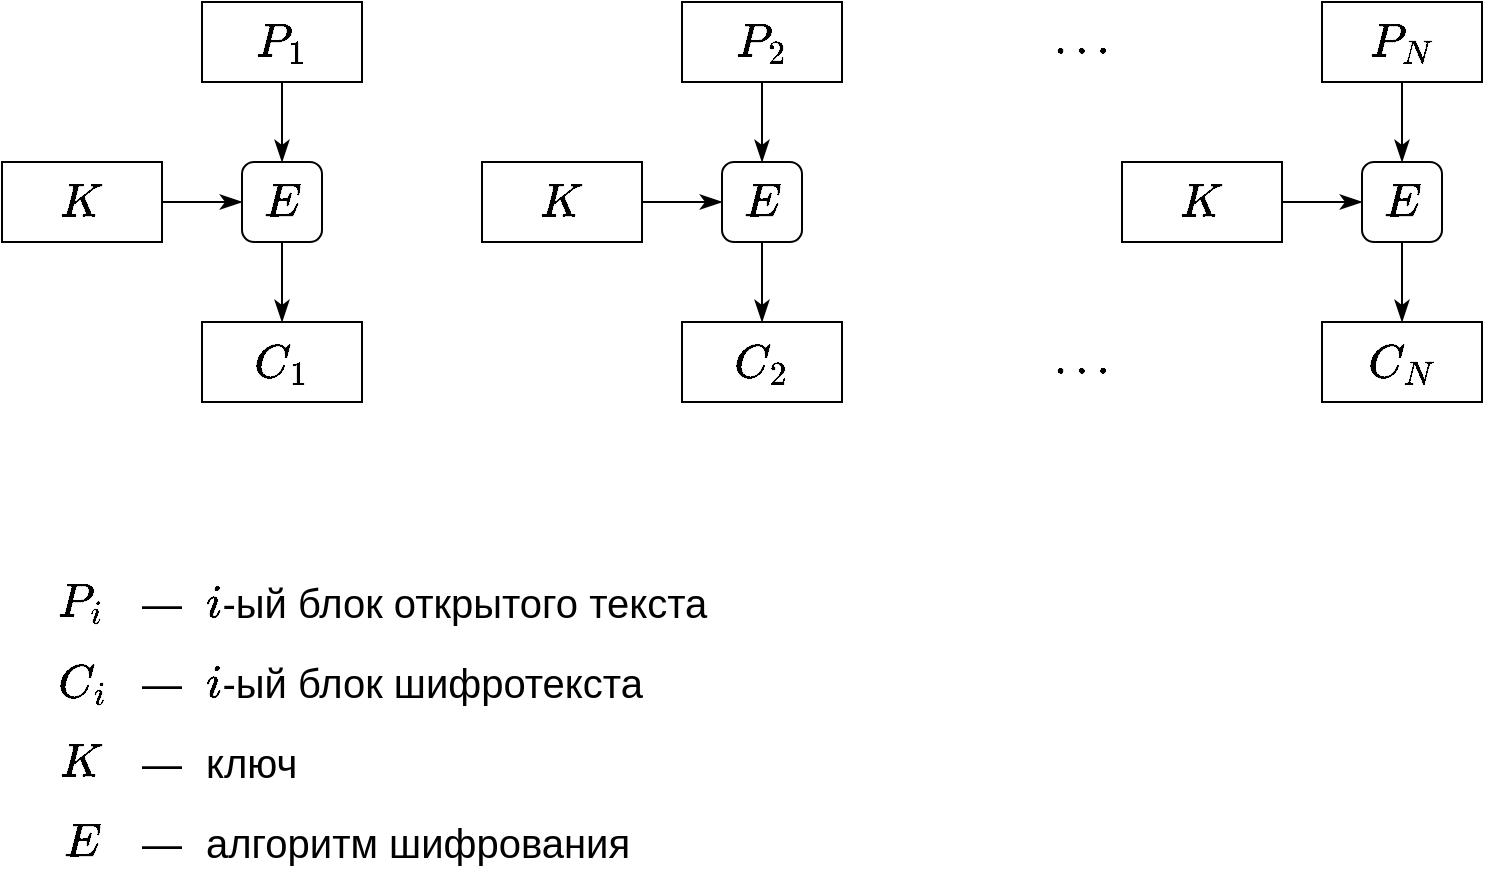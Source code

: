 <mxfile version="20.8.1" type="google" pages="4"><diagram id="CQkzoUa-dmFAEgjJrwwY" name="ECB"><mxGraphModel grid="1" page="1" gridSize="10" guides="1" tooltips="1" connect="1" arrows="1" fold="1" pageScale="1" pageWidth="827" pageHeight="1169" math="1" shadow="0"><root><mxCell id="0"/><mxCell id="1" parent="0"/><mxCell id="E9zMWP4IZG5res8CR8oZ-1" style="edgeStyle=orthogonalEdgeStyle;rounded=0;orthogonalLoop=1;jettySize=auto;html=1;exitX=0.5;exitY=1;exitDx=0;exitDy=0;entryX=0.5;entryY=0;entryDx=0;entryDy=0;fontFamily=Helvetica;fontSize=20;endSize=8;startSize=8;endArrow=classicThin;endFill=1;" edge="1" parent="1" source="E9zMWP4IZG5res8CR8oZ-2" target="E9zMWP4IZG5res8CR8oZ-9"><mxGeometry relative="1" as="geometry"/></mxCell><mxCell id="E9zMWP4IZG5res8CR8oZ-2" value="&lt;font style=&quot;font-size: 20px;&quot;&gt;&lt;b&gt;$$P_1$$&lt;/b&gt;&lt;/font&gt;" style="rounded=0;whiteSpace=wrap;html=1;" vertex="1" parent="1"><mxGeometry x="120" y="40" width="80" height="40" as="geometry"/></mxCell><mxCell id="E9zMWP4IZG5res8CR8oZ-3" style="edgeStyle=orthogonalEdgeStyle;rounded=0;orthogonalLoop=1;jettySize=auto;html=1;exitX=0.5;exitY=1;exitDx=0;exitDy=0;entryX=0.5;entryY=0;entryDx=0;entryDy=0;strokeWidth=1;fontFamily=Helvetica;fontSize=20;endArrow=classicThin;endFill=1;startSize=8;endSize=8;" edge="1" parent="1" source="E9zMWP4IZG5res8CR8oZ-4" target="E9zMWP4IZG5res8CR8oZ-13"><mxGeometry relative="1" as="geometry"/></mxCell><mxCell id="E9zMWP4IZG5res8CR8oZ-4" value="&lt;font style=&quot;font-size: 20px;&quot;&gt;&lt;b&gt;$$P_N$$&lt;/b&gt;&lt;/font&gt;" style="rounded=0;whiteSpace=wrap;html=1;" vertex="1" parent="1"><mxGeometry x="680" y="40" width="80" height="40" as="geometry"/></mxCell><mxCell id="E9zMWP4IZG5res8CR8oZ-5" style="edgeStyle=orthogonalEdgeStyle;rounded=0;orthogonalLoop=1;jettySize=auto;html=1;exitX=0.5;exitY=1;exitDx=0;exitDy=0;entryX=0.5;entryY=0;entryDx=0;entryDy=0;strokeWidth=1;fontFamily=Helvetica;fontSize=20;endArrow=classicThin;endFill=1;startSize=8;endSize=8;" edge="1" parent="1" source="E9zMWP4IZG5res8CR8oZ-6" target="E9zMWP4IZG5res8CR8oZ-11"><mxGeometry relative="1" as="geometry"/></mxCell><mxCell id="E9zMWP4IZG5res8CR8oZ-6" value="&lt;font style=&quot;font-size: 20px;&quot;&gt;&lt;b&gt;$$P_2$$&lt;/b&gt;&lt;/font&gt;" style="rounded=0;whiteSpace=wrap;html=1;" vertex="1" parent="1"><mxGeometry x="360" y="40" width="80" height="40" as="geometry"/></mxCell><mxCell id="E9zMWP4IZG5res8CR8oZ-7" value="&lt;b&gt;$$...$$&lt;/b&gt;" style="text;html=1;strokeColor=none;fillColor=none;align=center;verticalAlign=middle;whiteSpace=wrap;rounded=0;fontFamily=Courier New;fontSize=20;" vertex="1" parent="1"><mxGeometry x="520" y="40" width="80" height="40" as="geometry"/></mxCell><mxCell id="E9zMWP4IZG5res8CR8oZ-8" style="edgeStyle=orthogonalEdgeStyle;rounded=0;orthogonalLoop=1;jettySize=auto;html=1;exitX=0.5;exitY=1;exitDx=0;exitDy=0;entryX=0.5;entryY=0;entryDx=0;entryDy=0;strokeWidth=1;fontFamily=Helvetica;fontSize=20;endArrow=classicThin;endFill=1;startSize=8;endSize=8;" edge="1" parent="1" source="E9zMWP4IZG5res8CR8oZ-9" target="E9zMWP4IZG5res8CR8oZ-15"><mxGeometry relative="1" as="geometry"/></mxCell><mxCell id="E9zMWP4IZG5res8CR8oZ-9" value="&lt;b&gt;&lt;font face=&quot;Helvetica&quot; style=&quot;font-size: 20px;&quot;&gt;$$E$$&lt;/font&gt;&lt;/b&gt;" style="rounded=1;whiteSpace=wrap;html=1;fontFamily=Courier New;fontSize=20;" vertex="1" parent="1"><mxGeometry x="140" y="120" width="40" height="40" as="geometry"/></mxCell><mxCell id="E9zMWP4IZG5res8CR8oZ-10" style="edgeStyle=orthogonalEdgeStyle;rounded=0;orthogonalLoop=1;jettySize=auto;html=1;exitX=0.5;exitY=1;exitDx=0;exitDy=0;entryX=0.5;entryY=0;entryDx=0;entryDy=0;strokeWidth=1;fontFamily=Helvetica;fontSize=20;endArrow=classicThin;endFill=1;startSize=8;endSize=8;" edge="1" parent="1" source="E9zMWP4IZG5res8CR8oZ-11" target="E9zMWP4IZG5res8CR8oZ-16"><mxGeometry relative="1" as="geometry"/></mxCell><mxCell id="E9zMWP4IZG5res8CR8oZ-11" value="&lt;b&gt;&lt;font face=&quot;Helvetica&quot; style=&quot;font-size: 20px;&quot;&gt;$$E$$&lt;/font&gt;&lt;/b&gt;" style="rounded=1;whiteSpace=wrap;html=1;fontFamily=Courier New;fontSize=20;" vertex="1" parent="1"><mxGeometry x="380" y="120" width="40" height="40" as="geometry"/></mxCell><mxCell id="E9zMWP4IZG5res8CR8oZ-12" style="edgeStyle=orthogonalEdgeStyle;rounded=0;orthogonalLoop=1;jettySize=auto;html=1;exitX=0.5;exitY=1;exitDx=0;exitDy=0;entryX=0.5;entryY=0;entryDx=0;entryDy=0;strokeWidth=1;fontFamily=Helvetica;fontSize=20;endArrow=classicThin;endFill=1;startSize=8;endSize=8;" edge="1" parent="1" source="E9zMWP4IZG5res8CR8oZ-13" target="E9zMWP4IZG5res8CR8oZ-17"><mxGeometry relative="1" as="geometry"/></mxCell><mxCell id="E9zMWP4IZG5res8CR8oZ-13" value="&lt;b&gt;&lt;font face=&quot;Helvetica&quot; style=&quot;font-size: 20px;&quot;&gt;$$E$$&lt;/font&gt;&lt;/b&gt;" style="rounded=1;whiteSpace=wrap;html=1;fontFamily=Courier New;fontSize=20;" vertex="1" parent="1"><mxGeometry x="700" y="120" width="40" height="40" as="geometry"/></mxCell><mxCell id="E9zMWP4IZG5res8CR8oZ-14" value="&lt;b&gt;$$...$$&lt;/b&gt;" style="text;html=1;strokeColor=none;fillColor=none;align=center;verticalAlign=middle;whiteSpace=wrap;rounded=0;fontFamily=Courier New;fontSize=20;" vertex="1" parent="1"><mxGeometry x="520" y="200" width="80" height="40" as="geometry"/></mxCell><mxCell id="E9zMWP4IZG5res8CR8oZ-15" value="&lt;font style=&quot;font-size: 20px;&quot;&gt;&lt;b&gt;$$C_1$$&lt;/b&gt;&lt;/font&gt;" style="rounded=0;whiteSpace=wrap;html=1;" vertex="1" parent="1"><mxGeometry x="120" y="200" width="80" height="40" as="geometry"/></mxCell><mxCell id="E9zMWP4IZG5res8CR8oZ-16" value="&lt;font style=&quot;font-size: 20px;&quot;&gt;&lt;b&gt;$$C_2$$&lt;/b&gt;&lt;/font&gt;" style="rounded=0;whiteSpace=wrap;html=1;" vertex="1" parent="1"><mxGeometry x="360" y="200" width="80" height="40" as="geometry"/></mxCell><mxCell id="E9zMWP4IZG5res8CR8oZ-17" value="&lt;font style=&quot;font-size: 20px;&quot;&gt;&lt;b&gt;$$C_N$$&lt;/b&gt;&lt;/font&gt;" style="rounded=0;whiteSpace=wrap;html=1;" vertex="1" parent="1"><mxGeometry x="680" y="200" width="80" height="40" as="geometry"/></mxCell><mxCell id="E9zMWP4IZG5res8CR8oZ-21" style="edgeStyle=orthogonalEdgeStyle;rounded=0;orthogonalLoop=1;jettySize=auto;html=1;exitX=1;exitY=0.5;exitDx=0;exitDy=0;entryX=0;entryY=0.5;entryDx=0;entryDy=0;strokeWidth=1;fontFamily=Helvetica;fontSize=20;endArrow=classicThin;endFill=1;startSize=8;endSize=8;" edge="1" parent="1" source="E9zMWP4IZG5res8CR8oZ-22" target="E9zMWP4IZG5res8CR8oZ-9"><mxGeometry relative="1" as="geometry"/></mxCell><mxCell id="E9zMWP4IZG5res8CR8oZ-22" value="&lt;font style=&quot;font-size: 20px;&quot;&gt;&lt;b&gt;$$K$$&lt;/b&gt;&lt;/font&gt;" style="rounded=0;whiteSpace=wrap;html=1;" vertex="1" parent="1"><mxGeometry x="20" y="120" width="80" height="40" as="geometry"/></mxCell><mxCell id="E9zMWP4IZG5res8CR8oZ-23" style="edgeStyle=orthogonalEdgeStyle;rounded=0;orthogonalLoop=1;jettySize=auto;html=1;exitX=1;exitY=0.5;exitDx=0;exitDy=0;entryX=0;entryY=0.5;entryDx=0;entryDy=0;strokeWidth=1;fontFamily=Helvetica;fontSize=20;endArrow=classicThin;endFill=1;startSize=8;endSize=8;" edge="1" parent="1" source="E9zMWP4IZG5res8CR8oZ-24" target="E9zMWP4IZG5res8CR8oZ-11"><mxGeometry relative="1" as="geometry"/></mxCell><mxCell id="E9zMWP4IZG5res8CR8oZ-24" value="&lt;font style=&quot;font-size: 20px;&quot;&gt;&lt;b&gt;$$K$$&lt;/b&gt;&lt;/font&gt;" style="rounded=0;whiteSpace=wrap;html=1;" vertex="1" parent="1"><mxGeometry x="260" y="120" width="80" height="40" as="geometry"/></mxCell><mxCell id="E9zMWP4IZG5res8CR8oZ-25" style="edgeStyle=orthogonalEdgeStyle;rounded=0;orthogonalLoop=1;jettySize=auto;html=1;exitX=1;exitY=0.5;exitDx=0;exitDy=0;entryX=0;entryY=0.5;entryDx=0;entryDy=0;strokeWidth=1;fontFamily=Helvetica;fontSize=20;endArrow=classicThin;endFill=1;startSize=8;endSize=8;" edge="1" parent="1" source="E9zMWP4IZG5res8CR8oZ-26" target="E9zMWP4IZG5res8CR8oZ-13"><mxGeometry relative="1" as="geometry"/></mxCell><mxCell id="E9zMWP4IZG5res8CR8oZ-26" value="&lt;font style=&quot;font-size: 20px;&quot;&gt;&lt;b&gt;$$K$$&lt;/b&gt;&lt;/font&gt;" style="rounded=0;whiteSpace=wrap;html=1;" vertex="1" parent="1"><mxGeometry x="580" y="120" width="80" height="40" as="geometry"/></mxCell><mxCell id="PDFUmYrU2B4jDl3uVTJL-1" value="&lt;b&gt;\(P_i\)&lt;/b&gt;" style="text;html=1;strokeColor=none;fillColor=none;align=center;verticalAlign=middle;whiteSpace=wrap;rounded=0;fontFamily=Helvetica;fontSize=20;" vertex="1" parent="1"><mxGeometry x="40" y="320" width="40" height="40" as="geometry"/></mxCell><mxCell id="PDFUmYrU2B4jDl3uVTJL-2" value="&lt;b&gt;\(C_i\)&lt;/b&gt;" style="text;html=1;strokeColor=none;fillColor=none;align=center;verticalAlign=middle;whiteSpace=wrap;rounded=0;fontFamily=Helvetica;fontSize=20;" vertex="1" parent="1"><mxGeometry x="40" y="360" width="40" height="40" as="geometry"/></mxCell><mxCell id="PDFUmYrU2B4jDl3uVTJL-3" value="&lt;b&gt;\(K\)&lt;/b&gt;" style="text;html=1;strokeColor=none;fillColor=none;align=center;verticalAlign=middle;whiteSpace=wrap;rounded=0;fontFamily=Helvetica;fontSize=20;" vertex="1" parent="1"><mxGeometry x="40" y="400" width="40" height="40" as="geometry"/></mxCell><mxCell id="PDFUmYrU2B4jDl3uVTJL-4" value="&lt;b&gt;\(E\)&lt;/b&gt;" style="text;html=1;strokeColor=none;fillColor=none;align=center;verticalAlign=middle;whiteSpace=wrap;rounded=0;fontFamily=Helvetica;fontSize=20;" vertex="1" parent="1"><mxGeometry x="40" y="440" width="40" height="40" as="geometry"/></mxCell><mxCell id="PDFUmYrU2B4jDl3uVTJL-6" value="—" style="text;html=1;strokeColor=none;fillColor=none;align=center;verticalAlign=middle;whiteSpace=wrap;rounded=0;fontFamily=Helvetica;fontSize=20;" vertex="1" parent="1"><mxGeometry x="80" y="320" width="40" height="40" as="geometry"/></mxCell><mxCell id="PDFUmYrU2B4jDl3uVTJL-7" value="&lt;b&gt;\(i\)&lt;/b&gt;-ый блок открытого текста" style="text;html=1;strokeColor=none;fillColor=none;align=left;verticalAlign=middle;whiteSpace=wrap;rounded=0;fontFamily=Helvetica;fontSize=20;" vertex="1" parent="1"><mxGeometry x="120" y="320" width="320" height="40" as="geometry"/></mxCell><mxCell id="PDFUmYrU2B4jDl3uVTJL-8" value="&lt;b&gt;\(i\)&lt;/b&gt;-ый блок шифротекста" style="text;html=1;strokeColor=none;fillColor=none;align=left;verticalAlign=middle;whiteSpace=wrap;rounded=0;fontFamily=Helvetica;fontSize=20;" vertex="1" parent="1"><mxGeometry x="120" y="360" width="320" height="40" as="geometry"/></mxCell><mxCell id="PDFUmYrU2B4jDl3uVTJL-9" value="ключ" style="text;html=1;strokeColor=none;fillColor=none;align=left;verticalAlign=middle;whiteSpace=wrap;rounded=0;fontFamily=Helvetica;fontSize=20;" vertex="1" parent="1"><mxGeometry x="120" y="400" width="320" height="40" as="geometry"/></mxCell><mxCell id="PDFUmYrU2B4jDl3uVTJL-11" value="алгоритм шифрования" style="text;html=1;strokeColor=none;fillColor=none;align=left;verticalAlign=middle;whiteSpace=wrap;rounded=0;fontFamily=Helvetica;fontSize=20;" vertex="1" parent="1"><mxGeometry x="120" y="440" width="320" height="40" as="geometry"/></mxCell><mxCell id="PDFUmYrU2B4jDl3uVTJL-12" value="—" style="text;html=1;strokeColor=none;fillColor=none;align=center;verticalAlign=middle;whiteSpace=wrap;rounded=0;fontFamily=Helvetica;fontSize=20;" vertex="1" parent="1"><mxGeometry x="80" y="360" width="40" height="40" as="geometry"/></mxCell><mxCell id="PDFUmYrU2B4jDl3uVTJL-13" value="—" style="text;html=1;strokeColor=none;fillColor=none;align=center;verticalAlign=middle;whiteSpace=wrap;rounded=0;fontFamily=Helvetica;fontSize=20;" vertex="1" parent="1"><mxGeometry x="80" y="400" width="40" height="40" as="geometry"/></mxCell><mxCell id="PDFUmYrU2B4jDl3uVTJL-15" value="—" style="text;html=1;strokeColor=none;fillColor=none;align=center;verticalAlign=middle;whiteSpace=wrap;rounded=0;fontFamily=Helvetica;fontSize=20;" vertex="1" parent="1"><mxGeometry x="80" y="440" width="40" height="40" as="geometry"/></mxCell></root></mxGraphModel></diagram><diagram id="B191IKisvJ9qik2BGPeT" name="CBC"><mxGraphModel grid="1" page="1" gridSize="10" guides="1" tooltips="1" connect="1" arrows="1" fold="1" pageScale="1" pageWidth="827" pageHeight="1169" math="1" shadow="0"><root><mxCell id="0"/><mxCell id="1" parent="0"/><mxCell id="pCnLUlS2eFMHqhYk6XOG-5" style="edgeStyle=orthogonalEdgeStyle;rounded=0;orthogonalLoop=1;jettySize=auto;html=1;exitX=0.5;exitY=1;exitDx=0;exitDy=0;entryX=0.5;entryY=0;entryDx=0;entryDy=0;entryPerimeter=0;strokeWidth=1;fontFamily=Helvetica;fontSize=20;endArrow=classicThin;endFill=1;startSize=8;endSize=8;" edge="1" parent="1" source="EhHkeeg4kMFU3SNUbOPb-2" target="pCnLUlS2eFMHqhYk6XOG-2"><mxGeometry relative="1" as="geometry"/></mxCell><mxCell id="EhHkeeg4kMFU3SNUbOPb-2" value="&lt;font style=&quot;font-size: 20px;&quot;&gt;&lt;b&gt;$$P_1$$&lt;/b&gt;&lt;/font&gt;" style="rounded=0;whiteSpace=wrap;html=1;" vertex="1" parent="1"><mxGeometry x="120" y="40" width="80" height="40" as="geometry"/></mxCell><mxCell id="W7NliqwJ8X0uLttAICOf-3" style="edgeStyle=orthogonalEdgeStyle;rounded=0;orthogonalLoop=1;jettySize=auto;html=1;exitX=0.5;exitY=1;exitDx=0;exitDy=0;entryX=0.5;entryY=0;entryDx=0;entryDy=0;entryPerimeter=0;strokeWidth=1;fontFamily=Helvetica;fontSize=20;endArrow=classicThin;endFill=1;startSize=8;endSize=8;" edge="1" parent="1" source="EhHkeeg4kMFU3SNUbOPb-4" target="W7NliqwJ8X0uLttAICOf-2"><mxGeometry relative="1" as="geometry"/></mxCell><mxCell id="EhHkeeg4kMFU3SNUbOPb-4" value="&lt;font style=&quot;font-size: 20px;&quot;&gt;&lt;b&gt;$$P_N$$&lt;/b&gt;&lt;/font&gt;" style="rounded=0;whiteSpace=wrap;html=1;" vertex="1" parent="1"><mxGeometry x="680" y="40" width="80" height="40" as="geometry"/></mxCell><mxCell id="pCnLUlS2eFMHqhYk6XOG-8" style="edgeStyle=orthogonalEdgeStyle;rounded=0;orthogonalLoop=1;jettySize=auto;html=1;exitX=0.5;exitY=1;exitDx=0;exitDy=0;entryX=0.5;entryY=0;entryDx=0;entryDy=0;entryPerimeter=0;strokeWidth=1;fontFamily=Helvetica;fontSize=20;endArrow=classicThin;endFill=1;startSize=8;endSize=8;" edge="1" parent="1" source="EhHkeeg4kMFU3SNUbOPb-6" target="pCnLUlS2eFMHqhYk6XOG-7"><mxGeometry relative="1" as="geometry"/></mxCell><mxCell id="EhHkeeg4kMFU3SNUbOPb-6" value="&lt;font style=&quot;font-size: 20px;&quot;&gt;&lt;b&gt;$$P_2$$&lt;/b&gt;&lt;/font&gt;" style="rounded=0;whiteSpace=wrap;html=1;" vertex="1" parent="1"><mxGeometry x="360" y="40" width="80" height="40" as="geometry"/></mxCell><mxCell id="EhHkeeg4kMFU3SNUbOPb-8" style="edgeStyle=orthogonalEdgeStyle;rounded=0;orthogonalLoop=1;jettySize=auto;html=1;exitX=0.5;exitY=1;exitDx=0;exitDy=0;entryX=0.5;entryY=0;entryDx=0;entryDy=0;strokeWidth=1;fontFamily=Helvetica;fontSize=20;endArrow=classicThin;endFill=1;startSize=8;endSize=8;" edge="1" parent="1" source="EhHkeeg4kMFU3SNUbOPb-9" target="EhHkeeg4kMFU3SNUbOPb-16"><mxGeometry relative="1" as="geometry"/></mxCell><mxCell id="pCnLUlS2eFMHqhYk6XOG-10" style="edgeStyle=orthogonalEdgeStyle;rounded=0;orthogonalLoop=1;jettySize=auto;html=1;exitX=0.5;exitY=1;exitDx=0;exitDy=0;entryX=0;entryY=0.5;entryDx=0;entryDy=0;entryPerimeter=0;strokeWidth=1;fontFamily=Helvetica;fontSize=20;endArrow=classicThin;endFill=1;startSize=8;endSize=8;" edge="1" parent="1" source="EhHkeeg4kMFU3SNUbOPb-9" target="pCnLUlS2eFMHqhYk6XOG-7"><mxGeometry relative="1" as="geometry"><Array as="points"><mxPoint x="160" y="260"/><mxPoint x="220" y="260"/><mxPoint x="220" y="140"/></Array></mxGeometry></mxCell><mxCell id="EhHkeeg4kMFU3SNUbOPb-9" value="&lt;b&gt;&lt;font face=&quot;Helvetica&quot; style=&quot;font-size: 20px;&quot;&gt;$$E$$&lt;/font&gt;&lt;/b&gt;" style="rounded=1;whiteSpace=wrap;html=1;fontFamily=Courier New;fontSize=20;" vertex="1" parent="1"><mxGeometry x="140" y="200" width="40" height="40" as="geometry"/></mxCell><mxCell id="EhHkeeg4kMFU3SNUbOPb-10" style="edgeStyle=orthogonalEdgeStyle;rounded=0;orthogonalLoop=1;jettySize=auto;html=1;exitX=0.5;exitY=1;exitDx=0;exitDy=0;entryX=0.5;entryY=0;entryDx=0;entryDy=0;strokeWidth=1;fontFamily=Helvetica;fontSize=20;endArrow=classicThin;endFill=1;startSize=8;endSize=8;" edge="1" parent="1" source="EhHkeeg4kMFU3SNUbOPb-11" target="EhHkeeg4kMFU3SNUbOPb-17"><mxGeometry relative="1" as="geometry"/></mxCell><mxCell id="W7NliqwJ8X0uLttAICOf-1" style="edgeStyle=orthogonalEdgeStyle;rounded=0;orthogonalLoop=1;jettySize=auto;html=1;exitX=0.5;exitY=1;exitDx=0;exitDy=0;entryX=0;entryY=0.5;entryDx=0;entryDy=0;strokeWidth=1;fontFamily=Helvetica;fontSize=20;endArrow=none;endFill=0;startSize=8;endSize=8;" edge="1" parent="1" source="EhHkeeg4kMFU3SNUbOPb-11" target="EhHkeeg4kMFU3SNUbOPb-31"><mxGeometry relative="1" as="geometry"><Array as="points"><mxPoint x="400" y="260"/><mxPoint x="460" y="260"/><mxPoint x="460" y="140"/></Array></mxGeometry></mxCell><mxCell id="EhHkeeg4kMFU3SNUbOPb-11" value="&lt;b&gt;&lt;font face=&quot;Helvetica&quot; style=&quot;font-size: 20px;&quot;&gt;$$E$$&lt;/font&gt;&lt;/b&gt;" style="rounded=1;whiteSpace=wrap;html=1;fontFamily=Courier New;fontSize=20;" vertex="1" parent="1"><mxGeometry x="380" y="200" width="40" height="40" as="geometry"/></mxCell><mxCell id="EhHkeeg4kMFU3SNUbOPb-12" style="edgeStyle=orthogonalEdgeStyle;rounded=0;orthogonalLoop=1;jettySize=auto;html=1;exitX=0.5;exitY=1;exitDx=0;exitDy=0;entryX=0.5;entryY=0;entryDx=0;entryDy=0;strokeWidth=1;fontFamily=Helvetica;fontSize=20;endArrow=classicThin;endFill=1;startSize=8;endSize=8;" edge="1" parent="1" source="EhHkeeg4kMFU3SNUbOPb-13" target="EhHkeeg4kMFU3SNUbOPb-18"><mxGeometry relative="1" as="geometry"/></mxCell><mxCell id="EhHkeeg4kMFU3SNUbOPb-13" value="&lt;b&gt;&lt;font face=&quot;Helvetica&quot; style=&quot;font-size: 20px;&quot;&gt;$$E$$&lt;/font&gt;&lt;/b&gt;" style="rounded=1;whiteSpace=wrap;html=1;fontFamily=Courier New;fontSize=20;" vertex="1" parent="1"><mxGeometry x="700" y="200" width="40" height="40" as="geometry"/></mxCell><mxCell id="EhHkeeg4kMFU3SNUbOPb-16" value="&lt;font style=&quot;font-size: 20px;&quot;&gt;&lt;b&gt;$$C_1$$&lt;/b&gt;&lt;/font&gt;" style="rounded=0;whiteSpace=wrap;html=1;" vertex="1" parent="1"><mxGeometry x="120" y="280" width="80" height="40" as="geometry"/></mxCell><mxCell id="EhHkeeg4kMFU3SNUbOPb-17" value="&lt;font style=&quot;font-size: 20px;&quot;&gt;&lt;b&gt;$$C_2$$&lt;/b&gt;&lt;/font&gt;" style="rounded=0;whiteSpace=wrap;html=1;" vertex="1" parent="1"><mxGeometry x="360" y="280" width="80" height="40" as="geometry"/></mxCell><mxCell id="EhHkeeg4kMFU3SNUbOPb-18" value="&lt;font style=&quot;font-size: 20px;&quot;&gt;&lt;b&gt;$$C_N$$&lt;/b&gt;&lt;/font&gt;" style="rounded=0;whiteSpace=wrap;html=1;" vertex="1" parent="1"><mxGeometry x="680" y="280" width="80" height="40" as="geometry"/></mxCell><mxCell id="EhHkeeg4kMFU3SNUbOPb-23" style="edgeStyle=orthogonalEdgeStyle;rounded=0;orthogonalLoop=1;jettySize=auto;html=1;exitX=1;exitY=0.5;exitDx=0;exitDy=0;entryX=0;entryY=0.5;entryDx=0;entryDy=0;strokeWidth=1;fontFamily=Helvetica;fontSize=20;endArrow=classicThin;endFill=1;startSize=8;endSize=8;" edge="1" parent="1" source="EhHkeeg4kMFU3SNUbOPb-22" target="EhHkeeg4kMFU3SNUbOPb-9"><mxGeometry relative="1" as="geometry"/></mxCell><mxCell id="EhHkeeg4kMFU3SNUbOPb-22" value="&lt;font style=&quot;font-size: 20px;&quot;&gt;&lt;b&gt;$$K$$&lt;/b&gt;&lt;/font&gt;" style="rounded=0;whiteSpace=wrap;html=1;" vertex="1" parent="1"><mxGeometry x="20" y="200" width="80" height="40" as="geometry"/></mxCell><mxCell id="EhHkeeg4kMFU3SNUbOPb-25" style="edgeStyle=orthogonalEdgeStyle;rounded=0;orthogonalLoop=1;jettySize=auto;html=1;exitX=1;exitY=0.5;exitDx=0;exitDy=0;entryX=0;entryY=0.5;entryDx=0;entryDy=0;strokeWidth=1;fontFamily=Helvetica;fontSize=20;endArrow=classicThin;endFill=1;startSize=8;endSize=8;" edge="1" parent="1" source="EhHkeeg4kMFU3SNUbOPb-24" target="EhHkeeg4kMFU3SNUbOPb-11"><mxGeometry relative="1" as="geometry"/></mxCell><mxCell id="EhHkeeg4kMFU3SNUbOPb-24" value="&lt;font style=&quot;font-size: 20px;&quot;&gt;&lt;b&gt;$$K$$&lt;/b&gt;&lt;/font&gt;" style="rounded=0;whiteSpace=wrap;html=1;" vertex="1" parent="1"><mxGeometry x="260" y="200" width="80" height="40" as="geometry"/></mxCell><mxCell id="EhHkeeg4kMFU3SNUbOPb-29" style="edgeStyle=orthogonalEdgeStyle;rounded=0;orthogonalLoop=1;jettySize=auto;html=1;exitX=1;exitY=0.5;exitDx=0;exitDy=0;entryX=0;entryY=0.5;entryDx=0;entryDy=0;strokeWidth=1;fontFamily=Helvetica;fontSize=20;endArrow=classicThin;endFill=1;startSize=8;endSize=8;" edge="1" parent="1" source="EhHkeeg4kMFU3SNUbOPb-27" target="EhHkeeg4kMFU3SNUbOPb-13"><mxGeometry relative="1" as="geometry"/></mxCell><mxCell id="EhHkeeg4kMFU3SNUbOPb-27" value="&lt;font style=&quot;font-size: 20px;&quot;&gt;&lt;b&gt;$$K$$&lt;/b&gt;&lt;/font&gt;" style="rounded=0;whiteSpace=wrap;html=1;" vertex="1" parent="1"><mxGeometry x="580" y="200" width="80" height="40" as="geometry"/></mxCell><mxCell id="W7NliqwJ8X0uLttAICOf-5" style="edgeStyle=orthogonalEdgeStyle;rounded=0;orthogonalLoop=1;jettySize=auto;html=1;exitX=1;exitY=0.5;exitDx=0;exitDy=0;entryX=0;entryY=0.5;entryDx=0;entryDy=0;entryPerimeter=0;strokeWidth=1;fontFamily=Helvetica;fontSize=20;endArrow=classicThin;endFill=1;startSize=8;endSize=8;" edge="1" parent="1" target="W7NliqwJ8X0uLttAICOf-2"><mxGeometry relative="1" as="geometry"><mxPoint x="560" y="140" as="sourcePoint"/></mxGeometry></mxCell><mxCell id="EhHkeeg4kMFU3SNUbOPb-31" value="&lt;b&gt;$$...$$&lt;/b&gt;" style="text;html=1;strokeColor=none;fillColor=none;align=center;verticalAlign=middle;whiteSpace=wrap;rounded=0;fontFamily=Courier New;fontSize=20;" vertex="1" parent="1"><mxGeometry x="480" y="120" width="80" height="40" as="geometry"/></mxCell><mxCell id="pCnLUlS2eFMHqhYk6XOG-6" style="edgeStyle=orthogonalEdgeStyle;rounded=0;orthogonalLoop=1;jettySize=auto;html=1;exitX=0.5;exitY=1;exitDx=0;exitDy=0;exitPerimeter=0;entryX=0.5;entryY=0;entryDx=0;entryDy=0;strokeWidth=1;fontFamily=Helvetica;fontSize=20;endArrow=classicThin;endFill=1;startSize=8;endSize=8;" edge="1" parent="1" source="pCnLUlS2eFMHqhYk6XOG-2" target="EhHkeeg4kMFU3SNUbOPb-9"><mxGeometry relative="1" as="geometry"/></mxCell><mxCell id="pCnLUlS2eFMHqhYk6XOG-2" value="" style="verticalLabelPosition=bottom;verticalAlign=top;html=1;shape=mxgraph.flowchart.summing_function;fontFamily=Helvetica;fontSize=20;" vertex="1" parent="1"><mxGeometry x="140" y="120" width="40" height="40" as="geometry"/></mxCell><mxCell id="pCnLUlS2eFMHqhYk6XOG-4" style="edgeStyle=orthogonalEdgeStyle;rounded=0;orthogonalLoop=1;jettySize=auto;html=1;exitX=1;exitY=0.5;exitDx=0;exitDy=0;entryX=0;entryY=0.5;entryDx=0;entryDy=0;entryPerimeter=0;strokeWidth=1;fontFamily=Helvetica;fontSize=20;endArrow=classicThin;endFill=1;startSize=8;endSize=8;" edge="1" parent="1" source="pCnLUlS2eFMHqhYk6XOG-3" target="pCnLUlS2eFMHqhYk6XOG-2"><mxGeometry relative="1" as="geometry"/></mxCell><mxCell id="pCnLUlS2eFMHqhYk6XOG-3" value="&lt;font style=&quot;font-size: 20px;&quot;&gt;&lt;b&gt;$$IV$$&lt;/b&gt;&lt;/font&gt;" style="rounded=0;whiteSpace=wrap;html=1;" vertex="1" parent="1"><mxGeometry x="20" y="120" width="80" height="40" as="geometry"/></mxCell><mxCell id="pCnLUlS2eFMHqhYk6XOG-9" style="edgeStyle=orthogonalEdgeStyle;rounded=0;orthogonalLoop=1;jettySize=auto;html=1;exitX=0.5;exitY=1;exitDx=0;exitDy=0;exitPerimeter=0;entryX=0.5;entryY=0;entryDx=0;entryDy=0;strokeWidth=1;fontFamily=Helvetica;fontSize=20;endArrow=classicThin;endFill=1;startSize=8;endSize=8;" edge="1" parent="1" source="pCnLUlS2eFMHqhYk6XOG-7" target="EhHkeeg4kMFU3SNUbOPb-11"><mxGeometry relative="1" as="geometry"/></mxCell><mxCell id="pCnLUlS2eFMHqhYk6XOG-7" value="" style="verticalLabelPosition=bottom;verticalAlign=top;html=1;shape=mxgraph.flowchart.summing_function;fontFamily=Helvetica;fontSize=20;" vertex="1" parent="1"><mxGeometry x="380" y="120" width="40" height="40" as="geometry"/></mxCell><mxCell id="W7NliqwJ8X0uLttAICOf-4" style="edgeStyle=orthogonalEdgeStyle;rounded=0;orthogonalLoop=1;jettySize=auto;html=1;exitX=0.5;exitY=1;exitDx=0;exitDy=0;exitPerimeter=0;entryX=0.5;entryY=0;entryDx=0;entryDy=0;strokeWidth=1;fontFamily=Helvetica;fontSize=20;endArrow=classicThin;endFill=1;startSize=8;endSize=8;" edge="1" parent="1" source="W7NliqwJ8X0uLttAICOf-2" target="EhHkeeg4kMFU3SNUbOPb-13"><mxGeometry relative="1" as="geometry"/></mxCell><mxCell id="W7NliqwJ8X0uLttAICOf-2" value="" style="verticalLabelPosition=bottom;verticalAlign=top;html=1;shape=mxgraph.flowchart.summing_function;fontFamily=Helvetica;fontSize=20;" vertex="1" parent="1"><mxGeometry x="700" y="120" width="40" height="40" as="geometry"/></mxCell><mxCell id="z_iclSqBoH4_-8Q4pTiD-1" value="&lt;b&gt;\(P_i\)&lt;/b&gt;" style="text;html=1;strokeColor=none;fillColor=none;align=center;verticalAlign=middle;whiteSpace=wrap;rounded=0;fontFamily=Helvetica;fontSize=20;" vertex="1" parent="1"><mxGeometry x="40" y="400" width="40" height="40" as="geometry"/></mxCell><mxCell id="z_iclSqBoH4_-8Q4pTiD-2" value="&lt;b&gt;\(C_i\)&lt;/b&gt;" style="text;html=1;strokeColor=none;fillColor=none;align=center;verticalAlign=middle;whiteSpace=wrap;rounded=0;fontFamily=Helvetica;fontSize=20;" vertex="1" parent="1"><mxGeometry x="40" y="440" width="40" height="40" as="geometry"/></mxCell><mxCell id="z_iclSqBoH4_-8Q4pTiD-3" value="&lt;b&gt;\(K\)&lt;/b&gt;" style="text;html=1;strokeColor=none;fillColor=none;align=center;verticalAlign=middle;whiteSpace=wrap;rounded=0;fontFamily=Helvetica;fontSize=20;" vertex="1" parent="1"><mxGeometry x="40" y="480" width="40" height="40" as="geometry"/></mxCell><mxCell id="z_iclSqBoH4_-8Q4pTiD-4" value="&lt;b&gt;\(E\)&lt;/b&gt;" style="text;html=1;strokeColor=none;fillColor=none;align=center;verticalAlign=middle;whiteSpace=wrap;rounded=0;fontFamily=Helvetica;fontSize=20;" vertex="1" parent="1"><mxGeometry x="40" y="560" width="40" height="40" as="geometry"/></mxCell><mxCell id="z_iclSqBoH4_-8Q4pTiD-5" value="&lt;b&gt;\(IV\)&lt;/b&gt;" style="text;html=1;strokeColor=none;fillColor=none;align=center;verticalAlign=middle;whiteSpace=wrap;rounded=0;fontFamily=Helvetica;fontSize=20;" vertex="1" parent="1"><mxGeometry x="40" y="520" width="40" height="40" as="geometry"/></mxCell><mxCell id="z_iclSqBoH4_-8Q4pTiD-6" value="—" style="text;html=1;strokeColor=none;fillColor=none;align=center;verticalAlign=middle;whiteSpace=wrap;rounded=0;fontFamily=Helvetica;fontSize=20;" vertex="1" parent="1"><mxGeometry x="80" y="400" width="40" height="40" as="geometry"/></mxCell><mxCell id="z_iclSqBoH4_-8Q4pTiD-7" value="&lt;b&gt;\(i\)&lt;/b&gt;-ый блок открытого текста" style="text;html=1;strokeColor=none;fillColor=none;align=left;verticalAlign=middle;whiteSpace=wrap;rounded=0;fontFamily=Helvetica;fontSize=20;" vertex="1" parent="1"><mxGeometry x="120" y="400" width="320" height="40" as="geometry"/></mxCell><mxCell id="z_iclSqBoH4_-8Q4pTiD-8" value="&lt;b&gt;\(i\)&lt;/b&gt;-ый блок шифротекста" style="text;html=1;strokeColor=none;fillColor=none;align=left;verticalAlign=middle;whiteSpace=wrap;rounded=0;fontFamily=Helvetica;fontSize=20;" vertex="1" parent="1"><mxGeometry x="120" y="440" width="320" height="40" as="geometry"/></mxCell><mxCell id="z_iclSqBoH4_-8Q4pTiD-9" value="ключ" style="text;html=1;strokeColor=none;fillColor=none;align=left;verticalAlign=middle;whiteSpace=wrap;rounded=0;fontFamily=Helvetica;fontSize=20;" vertex="1" parent="1"><mxGeometry x="120" y="480" width="320" height="40" as="geometry"/></mxCell><mxCell id="z_iclSqBoH4_-8Q4pTiD-10" value="вектор инициализации" style="text;html=1;strokeColor=none;fillColor=none;align=left;verticalAlign=middle;whiteSpace=wrap;rounded=0;fontFamily=Helvetica;fontSize=20;" vertex="1" parent="1"><mxGeometry x="120" y="520" width="320" height="40" as="geometry"/></mxCell><mxCell id="z_iclSqBoH4_-8Q4pTiD-11" value="алгоритм шифрования" style="text;html=1;strokeColor=none;fillColor=none;align=left;verticalAlign=middle;whiteSpace=wrap;rounded=0;fontFamily=Helvetica;fontSize=20;" vertex="1" parent="1"><mxGeometry x="120" y="560" width="320" height="40" as="geometry"/></mxCell><mxCell id="z_iclSqBoH4_-8Q4pTiD-12" value="—" style="text;html=1;strokeColor=none;fillColor=none;align=center;verticalAlign=middle;whiteSpace=wrap;rounded=0;fontFamily=Helvetica;fontSize=20;" vertex="1" parent="1"><mxGeometry x="80" y="440" width="40" height="40" as="geometry"/></mxCell><mxCell id="z_iclSqBoH4_-8Q4pTiD-13" value="—" style="text;html=1;strokeColor=none;fillColor=none;align=center;verticalAlign=middle;whiteSpace=wrap;rounded=0;fontFamily=Helvetica;fontSize=20;" vertex="1" parent="1"><mxGeometry x="80" y="480" width="40" height="40" as="geometry"/></mxCell><mxCell id="z_iclSqBoH4_-8Q4pTiD-14" value="—" style="text;html=1;strokeColor=none;fillColor=none;align=center;verticalAlign=middle;whiteSpace=wrap;rounded=0;fontFamily=Helvetica;fontSize=20;" vertex="1" parent="1"><mxGeometry x="80" y="520" width="40" height="40" as="geometry"/></mxCell><mxCell id="z_iclSqBoH4_-8Q4pTiD-15" value="—" style="text;html=1;strokeColor=none;fillColor=none;align=center;verticalAlign=middle;whiteSpace=wrap;rounded=0;fontFamily=Helvetica;fontSize=20;" vertex="1" parent="1"><mxGeometry x="80" y="560" width="40" height="40" as="geometry"/></mxCell></root></mxGraphModel></diagram><diagram id="Ny7XB6R_neyvF4e6CnUm" name="CFB"><mxGraphModel grid="1" page="1" gridSize="10" guides="1" tooltips="1" connect="1" arrows="1" fold="1" pageScale="1" pageWidth="827" pageHeight="1169" math="1" shadow="0"><root><mxCell id="0"/><mxCell id="1" parent="0"/><mxCell id="DlgvtiETjUmwVvxNQo0r-28" style="edgeStyle=orthogonalEdgeStyle;rounded=0;orthogonalLoop=1;jettySize=auto;html=1;exitX=1;exitY=0.5;exitDx=0;exitDy=0;entryX=0;entryY=0.5;entryDx=0;entryDy=0;entryPerimeter=0;endArrow=classicThin;endFill=1;startSize=8;endSize=8;" edge="1" parent="1" source="SlX5e8P1ZP1gMDSW5W3Z-2" target="SlX5e8P1ZP1gMDSW5W3Z-34"><mxGeometry relative="1" as="geometry"/></mxCell><mxCell id="SlX5e8P1ZP1gMDSW5W3Z-2" value="&lt;font style=&quot;font-size: 20px;&quot;&gt;&lt;b&gt;$$P_1$$&lt;/b&gt;&lt;/font&gt;" style="rounded=0;whiteSpace=wrap;html=1;" vertex="1" parent="1"><mxGeometry x="20" y="200" width="80" height="40" as="geometry"/></mxCell><mxCell id="DlgvtiETjUmwVvxNQo0r-19" style="edgeStyle=orthogonalEdgeStyle;rounded=0;orthogonalLoop=1;jettySize=auto;html=1;exitX=1;exitY=0.5;exitDx=0;exitDy=0;entryX=0;entryY=0.5;entryDx=0;entryDy=0;entryPerimeter=0;endSize=8;startSize=8;endArrow=classicThin;endFill=1;" edge="1" parent="1" source="SlX5e8P1ZP1gMDSW5W3Z-4" target="SlX5e8P1ZP1gMDSW5W3Z-40"><mxGeometry relative="1" as="geometry"/></mxCell><mxCell id="SlX5e8P1ZP1gMDSW5W3Z-4" value="&lt;font style=&quot;font-size: 20px;&quot;&gt;&lt;b&gt;$$P_N$$&lt;/b&gt;&lt;/font&gt;" style="rounded=0;whiteSpace=wrap;html=1;" vertex="1" parent="1"><mxGeometry x="580" y="200" width="80" height="40" as="geometry"/></mxCell><mxCell id="DlgvtiETjUmwVvxNQo0r-23" style="edgeStyle=orthogonalEdgeStyle;rounded=0;orthogonalLoop=1;jettySize=auto;html=1;exitX=1;exitY=0.5;exitDx=0;exitDy=0;entryX=0;entryY=0.5;entryDx=0;entryDy=0;entryPerimeter=0;endArrow=classicThin;endFill=1;startSize=8;endSize=8;" edge="1" parent="1" source="SlX5e8P1ZP1gMDSW5W3Z-6" target="SlX5e8P1ZP1gMDSW5W3Z-38"><mxGeometry relative="1" as="geometry"/></mxCell><mxCell id="SlX5e8P1ZP1gMDSW5W3Z-6" value="&lt;font style=&quot;font-size: 20px;&quot;&gt;&lt;b&gt;$$P_2$$&lt;/b&gt;&lt;/font&gt;" style="rounded=0;whiteSpace=wrap;html=1;" vertex="1" parent="1"><mxGeometry x="260" y="200" width="80" height="40" as="geometry"/></mxCell><mxCell id="DlgvtiETjUmwVvxNQo0r-29" style="edgeStyle=orthogonalEdgeStyle;rounded=0;orthogonalLoop=1;jettySize=auto;html=1;exitX=0.5;exitY=1;exitDx=0;exitDy=0;entryX=0.5;entryY=0;entryDx=0;entryDy=0;entryPerimeter=0;endArrow=classicThin;endFill=1;startSize=8;endSize=8;" edge="1" parent="1" source="SlX5e8P1ZP1gMDSW5W3Z-10" target="SlX5e8P1ZP1gMDSW5W3Z-34"><mxGeometry relative="1" as="geometry"/></mxCell><mxCell id="SlX5e8P1ZP1gMDSW5W3Z-10" value="&lt;b&gt;&lt;font face=&quot;Helvetica&quot; style=&quot;font-size: 20px;&quot;&gt;$$E$$&lt;/font&gt;&lt;/b&gt;" style="rounded=1;whiteSpace=wrap;html=1;fontFamily=Courier New;fontSize=20;" vertex="1" parent="1"><mxGeometry x="140" y="120" width="40" height="40" as="geometry"/></mxCell><mxCell id="DlgvtiETjUmwVvxNQo0r-22" style="edgeStyle=orthogonalEdgeStyle;rounded=0;orthogonalLoop=1;jettySize=auto;html=1;exitX=0.5;exitY=1;exitDx=0;exitDy=0;entryX=0.5;entryY=0;entryDx=0;entryDy=0;entryPerimeter=0;endArrow=classicThin;endFill=1;startSize=8;endSize=8;" edge="1" parent="1" source="SlX5e8P1ZP1gMDSW5W3Z-13" target="SlX5e8P1ZP1gMDSW5W3Z-38"><mxGeometry relative="1" as="geometry"/></mxCell><mxCell id="SlX5e8P1ZP1gMDSW5W3Z-13" value="&lt;b&gt;&lt;font face=&quot;Helvetica&quot; style=&quot;font-size: 20px;&quot;&gt;$$E$$&lt;/font&gt;&lt;/b&gt;" style="rounded=1;whiteSpace=wrap;html=1;fontFamily=Courier New;fontSize=20;" vertex="1" parent="1"><mxGeometry x="380" y="120" width="40" height="40" as="geometry"/></mxCell><mxCell id="nRhA4tT1npF0yW0GmShi-1" style="edgeStyle=orthogonalEdgeStyle;rounded=0;orthogonalLoop=1;jettySize=auto;html=1;exitX=0.5;exitY=1;exitDx=0;exitDy=0;entryX=0.5;entryY=0;entryDx=0;entryDy=0;entryPerimeter=0;endArrow=classicThin;endFill=1;startSize=8;endSize=8;" edge="1" parent="1" source="SlX5e8P1ZP1gMDSW5W3Z-15" target="SlX5e8P1ZP1gMDSW5W3Z-40"><mxGeometry relative="1" as="geometry"/></mxCell><mxCell id="SlX5e8P1ZP1gMDSW5W3Z-15" value="&lt;b&gt;&lt;font face=&quot;Helvetica&quot; style=&quot;font-size: 20px;&quot;&gt;$$E$$&lt;/font&gt;&lt;/b&gt;" style="rounded=1;whiteSpace=wrap;html=1;fontFamily=Courier New;fontSize=20;" vertex="1" parent="1"><mxGeometry x="700" y="120" width="40" height="40" as="geometry"/></mxCell><mxCell id="SlX5e8P1ZP1gMDSW5W3Z-17" value="&lt;font style=&quot;font-size: 20px;&quot;&gt;&lt;b&gt;$$C_1$$&lt;/b&gt;&lt;/font&gt;" style="rounded=0;whiteSpace=wrap;html=1;" vertex="1" parent="1"><mxGeometry x="120" y="280" width="80" height="40" as="geometry"/></mxCell><mxCell id="SlX5e8P1ZP1gMDSW5W3Z-18" value="&lt;font style=&quot;font-size: 20px;&quot;&gt;&lt;b&gt;$$C_2$$&lt;/b&gt;&lt;/font&gt;" style="rounded=0;whiteSpace=wrap;html=1;" vertex="1" parent="1"><mxGeometry x="360" y="280" width="80" height="40" as="geometry"/></mxCell><mxCell id="SlX5e8P1ZP1gMDSW5W3Z-19" value="&lt;font style=&quot;font-size: 20px;&quot;&gt;&lt;b&gt;$$C_N$$&lt;/b&gt;&lt;/font&gt;" style="rounded=0;whiteSpace=wrap;html=1;" vertex="1" parent="1"><mxGeometry x="680" y="280" width="80" height="40" as="geometry"/></mxCell><mxCell id="DlgvtiETjUmwVvxNQo0r-27" style="edgeStyle=orthogonalEdgeStyle;rounded=0;orthogonalLoop=1;jettySize=auto;html=1;exitX=1;exitY=0.5;exitDx=0;exitDy=0;entryX=0;entryY=0.5;entryDx=0;entryDy=0;endArrow=classicThin;endFill=1;startSize=8;endSize=8;" edge="1" parent="1" source="SlX5e8P1ZP1gMDSW5W3Z-24" target="SlX5e8P1ZP1gMDSW5W3Z-10"><mxGeometry relative="1" as="geometry"/></mxCell><mxCell id="SlX5e8P1ZP1gMDSW5W3Z-24" value="&lt;font style=&quot;font-size: 20px;&quot;&gt;&lt;b&gt;$$K$$&lt;/b&gt;&lt;/font&gt;" style="rounded=0;whiteSpace=wrap;html=1;" vertex="1" parent="1"><mxGeometry x="20" y="120" width="80" height="40" as="geometry"/></mxCell><mxCell id="SlX5e8P1ZP1gMDSW5W3Z-25" style="edgeStyle=orthogonalEdgeStyle;rounded=0;orthogonalLoop=1;jettySize=auto;html=1;exitX=1;exitY=0.5;exitDx=0;exitDy=0;entryX=0;entryY=0.5;entryDx=0;entryDy=0;strokeWidth=1;fontFamily=Helvetica;fontSize=20;endArrow=classicThin;endFill=1;startSize=8;endSize=8;" edge="1" parent="1" source="SlX5e8P1ZP1gMDSW5W3Z-26" target="SlX5e8P1ZP1gMDSW5W3Z-13"><mxGeometry relative="1" as="geometry"/></mxCell><mxCell id="SlX5e8P1ZP1gMDSW5W3Z-26" value="&lt;font style=&quot;font-size: 20px;&quot;&gt;&lt;b&gt;$$K$$&lt;/b&gt;&lt;/font&gt;" style="rounded=0;whiteSpace=wrap;html=1;" vertex="1" parent="1"><mxGeometry x="260" y="120" width="80" height="40" as="geometry"/></mxCell><mxCell id="SlX5e8P1ZP1gMDSW5W3Z-27" style="edgeStyle=orthogonalEdgeStyle;rounded=0;orthogonalLoop=1;jettySize=auto;html=1;exitX=1;exitY=0.5;exitDx=0;exitDy=0;entryX=0;entryY=0.5;entryDx=0;entryDy=0;strokeWidth=1;fontFamily=Helvetica;fontSize=20;endArrow=classicThin;endFill=1;startSize=8;endSize=8;" edge="1" parent="1" source="SlX5e8P1ZP1gMDSW5W3Z-28" target="SlX5e8P1ZP1gMDSW5W3Z-15"><mxGeometry relative="1" as="geometry"/></mxCell><mxCell id="SlX5e8P1ZP1gMDSW5W3Z-28" value="&lt;font style=&quot;font-size: 20px;&quot;&gt;&lt;b&gt;$$K$$&lt;/b&gt;&lt;/font&gt;" style="rounded=0;whiteSpace=wrap;html=1;" vertex="1" parent="1"><mxGeometry x="580" y="120" width="80" height="40" as="geometry"/></mxCell><mxCell id="DlgvtiETjUmwVvxNQo0r-20" style="edgeStyle=orthogonalEdgeStyle;rounded=0;orthogonalLoop=1;jettySize=auto;html=1;exitX=1;exitY=0.5;exitDx=0;exitDy=0;entryX=0.5;entryY=0;entryDx=0;entryDy=0;endArrow=classicThin;endFill=1;startSize=8;endSize=8;" edge="1" parent="1" source="SlX5e8P1ZP1gMDSW5W3Z-31" target="SlX5e8P1ZP1gMDSW5W3Z-15"><mxGeometry relative="1" as="geometry"><mxPoint x="600" y="100" as="sourcePoint"/></mxGeometry></mxCell><mxCell id="SlX5e8P1ZP1gMDSW5W3Z-31" value="&lt;b&gt;$$...$$&lt;/b&gt;" style="text;html=1;strokeColor=none;fillColor=none;align=center;verticalAlign=middle;whiteSpace=wrap;rounded=0;fontFamily=Courier New;fontSize=20;" vertex="1" parent="1"><mxGeometry x="480" y="60" width="80" height="40" as="geometry"/></mxCell><mxCell id="DlgvtiETjUmwVvxNQo0r-24" style="edgeStyle=orthogonalEdgeStyle;rounded=0;orthogonalLoop=1;jettySize=auto;html=1;exitX=0.5;exitY=1;exitDx=0;exitDy=0;exitPerimeter=0;entryX=0.5;entryY=0;entryDx=0;entryDy=0;endArrow=classicThin;endFill=1;startSize=8;endSize=8;" edge="1" parent="1" source="SlX5e8P1ZP1gMDSW5W3Z-34" target="SlX5e8P1ZP1gMDSW5W3Z-13"><mxGeometry relative="1" as="geometry"><Array as="points"><mxPoint x="160" y="260"/><mxPoint x="220" y="260"/><mxPoint x="220" y="80"/><mxPoint x="400" y="80"/></Array></mxGeometry></mxCell><mxCell id="DlgvtiETjUmwVvxNQo0r-31" style="edgeStyle=orthogonalEdgeStyle;rounded=0;orthogonalLoop=1;jettySize=auto;html=1;exitX=0.5;exitY=1;exitDx=0;exitDy=0;exitPerimeter=0;entryX=0.5;entryY=0;entryDx=0;entryDy=0;endArrow=classicThin;endFill=1;startSize=8;endSize=8;" edge="1" parent="1" source="SlX5e8P1ZP1gMDSW5W3Z-34" target="SlX5e8P1ZP1gMDSW5W3Z-17"><mxGeometry relative="1" as="geometry"/></mxCell><mxCell id="SlX5e8P1ZP1gMDSW5W3Z-34" value="" style="verticalLabelPosition=bottom;verticalAlign=top;html=1;shape=mxgraph.flowchart.summing_function;fontFamily=Helvetica;fontSize=20;" vertex="1" parent="1"><mxGeometry x="140" y="200" width="40" height="40" as="geometry"/></mxCell><mxCell id="DlgvtiETjUmwVvxNQo0r-26" style="edgeStyle=orthogonalEdgeStyle;rounded=0;orthogonalLoop=1;jettySize=auto;html=1;exitX=0.5;exitY=1;exitDx=0;exitDy=0;entryX=0.5;entryY=0;entryDx=0;entryDy=0;endArrow=classicThin;endFill=1;startSize=8;endSize=8;" edge="1" parent="1" source="SlX5e8P1ZP1gMDSW5W3Z-36" target="SlX5e8P1ZP1gMDSW5W3Z-10"><mxGeometry relative="1" as="geometry"/></mxCell><mxCell id="SlX5e8P1ZP1gMDSW5W3Z-36" value="&lt;font style=&quot;font-size: 20px;&quot;&gt;&lt;b&gt;$$IV$$&lt;/b&gt;&lt;/font&gt;" style="rounded=0;whiteSpace=wrap;html=1;" vertex="1" parent="1"><mxGeometry x="120" y="40" width="80" height="40" as="geometry"/></mxCell><mxCell id="DlgvtiETjUmwVvxNQo0r-21" style="edgeStyle=orthogonalEdgeStyle;rounded=0;orthogonalLoop=1;jettySize=auto;html=1;exitX=0.5;exitY=1;exitDx=0;exitDy=0;exitPerimeter=0;entryX=0.5;entryY=0;entryDx=0;entryDy=0;endArrow=classicThin;endFill=1;startSize=8;endSize=8;" edge="1" parent="1" source="SlX5e8P1ZP1gMDSW5W3Z-38" target="SlX5e8P1ZP1gMDSW5W3Z-18"><mxGeometry relative="1" as="geometry"/></mxCell><mxCell id="DlgvtiETjUmwVvxNQo0r-32" style="edgeStyle=orthogonalEdgeStyle;rounded=0;orthogonalLoop=1;jettySize=auto;html=1;exitX=0.5;exitY=1;exitDx=0;exitDy=0;exitPerimeter=0;endArrow=none;endFill=0;startSize=8;endSize=8;entryX=0;entryY=0.5;entryDx=0;entryDy=0;" edge="1" parent="1" source="SlX5e8P1ZP1gMDSW5W3Z-38" target="SlX5e8P1ZP1gMDSW5W3Z-31"><mxGeometry relative="1" as="geometry"><mxPoint x="450" y="50" as="targetPoint"/><Array as="points"><mxPoint x="400" y="260"/><mxPoint x="460" y="260"/><mxPoint x="460" y="80"/></Array></mxGeometry></mxCell><mxCell id="SlX5e8P1ZP1gMDSW5W3Z-38" value="" style="verticalLabelPosition=bottom;verticalAlign=top;html=1;shape=mxgraph.flowchart.summing_function;fontFamily=Helvetica;fontSize=20;" vertex="1" parent="1"><mxGeometry x="380" y="200" width="40" height="40" as="geometry"/></mxCell><mxCell id="nRhA4tT1npF0yW0GmShi-3" style="edgeStyle=orthogonalEdgeStyle;rounded=0;orthogonalLoop=1;jettySize=auto;html=1;exitX=0.5;exitY=1;exitDx=0;exitDy=0;exitPerimeter=0;entryX=0.5;entryY=0;entryDx=0;entryDy=0;endArrow=classicThin;endFill=1;startSize=8;endSize=8;" edge="1" parent="1" source="SlX5e8P1ZP1gMDSW5W3Z-40" target="SlX5e8P1ZP1gMDSW5W3Z-19"><mxGeometry relative="1" as="geometry"/></mxCell><mxCell id="SlX5e8P1ZP1gMDSW5W3Z-40" value="" style="verticalLabelPosition=bottom;verticalAlign=top;html=1;shape=mxgraph.flowchart.summing_function;fontFamily=Helvetica;fontSize=20;" vertex="1" parent="1"><mxGeometry x="700" y="200" width="40" height="40" as="geometry"/></mxCell><mxCell id="rPC1NfFUbQDUMrNcQIAO-1" value="&lt;b&gt;\(P_i\)&lt;/b&gt;" style="text;html=1;strokeColor=none;fillColor=none;align=center;verticalAlign=middle;whiteSpace=wrap;rounded=0;fontFamily=Helvetica;fontSize=20;" vertex="1" parent="1"><mxGeometry x="40" y="400" width="40" height="40" as="geometry"/></mxCell><mxCell id="rPC1NfFUbQDUMrNcQIAO-2" value="&lt;b&gt;\(C_i\)&lt;/b&gt;" style="text;html=1;strokeColor=none;fillColor=none;align=center;verticalAlign=middle;whiteSpace=wrap;rounded=0;fontFamily=Helvetica;fontSize=20;" vertex="1" parent="1"><mxGeometry x="40" y="440" width="40" height="40" as="geometry"/></mxCell><mxCell id="rPC1NfFUbQDUMrNcQIAO-3" value="&lt;b&gt;\(K\)&lt;/b&gt;" style="text;html=1;strokeColor=none;fillColor=none;align=center;verticalAlign=middle;whiteSpace=wrap;rounded=0;fontFamily=Helvetica;fontSize=20;" vertex="1" parent="1"><mxGeometry x="40" y="480" width="40" height="40" as="geometry"/></mxCell><mxCell id="rPC1NfFUbQDUMrNcQIAO-4" value="&lt;b&gt;\(E\)&lt;/b&gt;" style="text;html=1;strokeColor=none;fillColor=none;align=center;verticalAlign=middle;whiteSpace=wrap;rounded=0;fontFamily=Helvetica;fontSize=20;" vertex="1" parent="1"><mxGeometry x="40" y="560" width="40" height="40" as="geometry"/></mxCell><mxCell id="rPC1NfFUbQDUMrNcQIAO-5" value="&lt;b&gt;\(IV\)&lt;/b&gt;" style="text;html=1;strokeColor=none;fillColor=none;align=center;verticalAlign=middle;whiteSpace=wrap;rounded=0;fontFamily=Helvetica;fontSize=20;" vertex="1" parent="1"><mxGeometry x="40" y="520" width="40" height="40" as="geometry"/></mxCell><mxCell id="rPC1NfFUbQDUMrNcQIAO-6" value="—" style="text;html=1;strokeColor=none;fillColor=none;align=center;verticalAlign=middle;whiteSpace=wrap;rounded=0;fontFamily=Helvetica;fontSize=20;" vertex="1" parent="1"><mxGeometry x="80" y="400" width="40" height="40" as="geometry"/></mxCell><mxCell id="rPC1NfFUbQDUMrNcQIAO-7" value="&lt;b&gt;\(i\)&lt;/b&gt;-ый блок открытого текста" style="text;html=1;strokeColor=none;fillColor=none;align=left;verticalAlign=middle;whiteSpace=wrap;rounded=0;fontFamily=Helvetica;fontSize=20;" vertex="1" parent="1"><mxGeometry x="120" y="400" width="320" height="40" as="geometry"/></mxCell><mxCell id="rPC1NfFUbQDUMrNcQIAO-8" value="&lt;b&gt;\(i\)&lt;/b&gt;-ый блок шифротекста" style="text;html=1;strokeColor=none;fillColor=none;align=left;verticalAlign=middle;whiteSpace=wrap;rounded=0;fontFamily=Helvetica;fontSize=20;" vertex="1" parent="1"><mxGeometry x="120" y="440" width="320" height="40" as="geometry"/></mxCell><mxCell id="rPC1NfFUbQDUMrNcQIAO-9" value="ключ" style="text;html=1;strokeColor=none;fillColor=none;align=left;verticalAlign=middle;whiteSpace=wrap;rounded=0;fontFamily=Helvetica;fontSize=20;" vertex="1" parent="1"><mxGeometry x="120" y="480" width="320" height="40" as="geometry"/></mxCell><mxCell id="rPC1NfFUbQDUMrNcQIAO-10" value="вектор инициализации" style="text;html=1;strokeColor=none;fillColor=none;align=left;verticalAlign=middle;whiteSpace=wrap;rounded=0;fontFamily=Helvetica;fontSize=20;" vertex="1" parent="1"><mxGeometry x="120" y="520" width="320" height="40" as="geometry"/></mxCell><mxCell id="rPC1NfFUbQDUMrNcQIAO-11" value="алгоритм шифрования" style="text;html=1;strokeColor=none;fillColor=none;align=left;verticalAlign=middle;whiteSpace=wrap;rounded=0;fontFamily=Helvetica;fontSize=20;" vertex="1" parent="1"><mxGeometry x="120" y="560" width="320" height="40" as="geometry"/></mxCell><mxCell id="rPC1NfFUbQDUMrNcQIAO-12" value="—" style="text;html=1;strokeColor=none;fillColor=none;align=center;verticalAlign=middle;whiteSpace=wrap;rounded=0;fontFamily=Helvetica;fontSize=20;" vertex="1" parent="1"><mxGeometry x="80" y="440" width="40" height="40" as="geometry"/></mxCell><mxCell id="rPC1NfFUbQDUMrNcQIAO-13" value="—" style="text;html=1;strokeColor=none;fillColor=none;align=center;verticalAlign=middle;whiteSpace=wrap;rounded=0;fontFamily=Helvetica;fontSize=20;" vertex="1" parent="1"><mxGeometry x="80" y="480" width="40" height="40" as="geometry"/></mxCell><mxCell id="rPC1NfFUbQDUMrNcQIAO-14" value="—" style="text;html=1;strokeColor=none;fillColor=none;align=center;verticalAlign=middle;whiteSpace=wrap;rounded=0;fontFamily=Helvetica;fontSize=20;" vertex="1" parent="1"><mxGeometry x="80" y="520" width="40" height="40" as="geometry"/></mxCell><mxCell id="rPC1NfFUbQDUMrNcQIAO-15" value="—" style="text;html=1;strokeColor=none;fillColor=none;align=center;verticalAlign=middle;whiteSpace=wrap;rounded=0;fontFamily=Helvetica;fontSize=20;" vertex="1" parent="1"><mxGeometry x="80" y="560" width="40" height="40" as="geometry"/></mxCell></root></mxGraphModel></diagram><diagram id="y4K_4u-Uy4kAlIQsBhLk" name="OFB"><mxGraphModel grid="1" page="1" gridSize="10" guides="1" tooltips="1" connect="1" arrows="1" fold="1" pageScale="1" pageWidth="827" pageHeight="1169" math="1" shadow="0"><root><mxCell id="0"/><mxCell id="1" parent="0"/><mxCell id="vZXVTuWi-lZrdBUkW8bZ-1" style="edgeStyle=orthogonalEdgeStyle;rounded=0;orthogonalLoop=1;jettySize=auto;html=1;exitX=1;exitY=0.5;exitDx=0;exitDy=0;entryX=0;entryY=0.5;entryDx=0;entryDy=0;entryPerimeter=0;endArrow=classicThin;endFill=1;startSize=8;endSize=8;" edge="1" parent="1" source="vZXVTuWi-lZrdBUkW8bZ-2" target="vZXVTuWi-lZrdBUkW8bZ-31"><mxGeometry relative="1" as="geometry"/></mxCell><mxCell id="vZXVTuWi-lZrdBUkW8bZ-2" value="&lt;font style=&quot;font-size: 20px;&quot;&gt;&lt;b&gt;$$P_1$$&lt;/b&gt;&lt;/font&gt;" style="rounded=0;whiteSpace=wrap;html=1;" vertex="1" parent="1"><mxGeometry x="20" y="200" width="80" height="40" as="geometry"/></mxCell><mxCell id="vZXVTuWi-lZrdBUkW8bZ-3" style="edgeStyle=orthogonalEdgeStyle;rounded=0;orthogonalLoop=1;jettySize=auto;html=1;exitX=1;exitY=0.5;exitDx=0;exitDy=0;entryX=0;entryY=0.5;entryDx=0;entryDy=0;entryPerimeter=0;endSize=8;startSize=8;endArrow=classicThin;endFill=1;" edge="1" parent="1" source="vZXVTuWi-lZrdBUkW8bZ-4" target="vZXVTuWi-lZrdBUkW8bZ-38"><mxGeometry relative="1" as="geometry"/></mxCell><mxCell id="vZXVTuWi-lZrdBUkW8bZ-4" value="&lt;font style=&quot;font-size: 20px;&quot;&gt;&lt;b&gt;$$P_N$$&lt;/b&gt;&lt;/font&gt;" style="rounded=0;whiteSpace=wrap;html=1;" vertex="1" parent="1"><mxGeometry x="580" y="200" width="80" height="40" as="geometry"/></mxCell><mxCell id="vZXVTuWi-lZrdBUkW8bZ-5" style="edgeStyle=orthogonalEdgeStyle;rounded=0;orthogonalLoop=1;jettySize=auto;html=1;exitX=1;exitY=0.5;exitDx=0;exitDy=0;entryX=0;entryY=0.5;entryDx=0;entryDy=0;entryPerimeter=0;endArrow=classicThin;endFill=1;startSize=8;endSize=8;" edge="1" parent="1" source="vZXVTuWi-lZrdBUkW8bZ-6" target="vZXVTuWi-lZrdBUkW8bZ-36"><mxGeometry relative="1" as="geometry"/></mxCell><mxCell id="vZXVTuWi-lZrdBUkW8bZ-6" value="&lt;font style=&quot;font-size: 20px;&quot;&gt;&lt;b&gt;$$P_2$$&lt;/b&gt;&lt;/font&gt;" style="rounded=0;whiteSpace=wrap;html=1;" vertex="1" parent="1"><mxGeometry x="260" y="200" width="80" height="40" as="geometry"/></mxCell><mxCell id="vZXVTuWi-lZrdBUkW8bZ-7" style="edgeStyle=orthogonalEdgeStyle;rounded=0;orthogonalLoop=1;jettySize=auto;html=1;exitX=0.5;exitY=1;exitDx=0;exitDy=0;entryX=0.5;entryY=0;entryDx=0;entryDy=0;entryPerimeter=0;endArrow=classicThin;endFill=1;startSize=8;endSize=8;" edge="1" parent="1" source="vZXVTuWi-lZrdBUkW8bZ-8" target="vZXVTuWi-lZrdBUkW8bZ-31"><mxGeometry relative="1" as="geometry"/></mxCell><mxCell id="vZXVTuWi-lZrdBUkW8bZ-39" style="edgeStyle=orthogonalEdgeStyle;rounded=0;orthogonalLoop=1;jettySize=auto;html=1;exitX=0.5;exitY=1;exitDx=0;exitDy=0;entryX=0.5;entryY=0;entryDx=0;entryDy=0;endArrow=classicThin;endFill=1;startSize=8;endSize=8;" edge="1" parent="1" source="vZXVTuWi-lZrdBUkW8bZ-8" target="vZXVTuWi-lZrdBUkW8bZ-10"><mxGeometry relative="1" as="geometry"><Array as="points"><mxPoint x="160" y="180"/><mxPoint x="220" y="180"/><mxPoint x="220" y="80"/><mxPoint x="400" y="80"/></Array></mxGeometry></mxCell><mxCell id="vZXVTuWi-lZrdBUkW8bZ-8" value="&lt;b&gt;&lt;font face=&quot;Helvetica&quot; style=&quot;font-size: 20px;&quot;&gt;$$E$$&lt;/font&gt;&lt;/b&gt;" style="rounded=1;whiteSpace=wrap;html=1;fontFamily=Courier New;fontSize=20;" vertex="1" parent="1"><mxGeometry x="140" y="120" width="40" height="40" as="geometry"/></mxCell><mxCell id="vZXVTuWi-lZrdBUkW8bZ-9" style="edgeStyle=orthogonalEdgeStyle;rounded=0;orthogonalLoop=1;jettySize=auto;html=1;exitX=0.5;exitY=1;exitDx=0;exitDy=0;entryX=0.5;entryY=0;entryDx=0;entryDy=0;entryPerimeter=0;endArrow=classicThin;endFill=1;startSize=8;endSize=8;" edge="1" parent="1" source="vZXVTuWi-lZrdBUkW8bZ-10" target="vZXVTuWi-lZrdBUkW8bZ-36"><mxGeometry relative="1" as="geometry"/></mxCell><mxCell id="vZXVTuWi-lZrdBUkW8bZ-40" style="edgeStyle=orthogonalEdgeStyle;rounded=0;orthogonalLoop=1;jettySize=auto;html=1;exitX=0.5;exitY=1;exitDx=0;exitDy=0;entryX=0;entryY=0.5;entryDx=0;entryDy=0;endArrow=none;endFill=0;startSize=8;endSize=8;" edge="1" parent="1" source="vZXVTuWi-lZrdBUkW8bZ-10" target="vZXVTuWi-lZrdBUkW8bZ-27"><mxGeometry relative="1" as="geometry"><mxPoint x="480" y="100" as="targetPoint"/><Array as="points"><mxPoint x="400" y="180"/><mxPoint x="460" y="180"/><mxPoint x="460" y="80"/></Array></mxGeometry></mxCell><mxCell id="vZXVTuWi-lZrdBUkW8bZ-10" value="&lt;b&gt;&lt;font face=&quot;Helvetica&quot; style=&quot;font-size: 20px;&quot;&gt;$$E$$&lt;/font&gt;&lt;/b&gt;" style="rounded=1;whiteSpace=wrap;html=1;fontFamily=Courier New;fontSize=20;" vertex="1" parent="1"><mxGeometry x="380" y="120" width="40" height="40" as="geometry"/></mxCell><mxCell id="vZXVTuWi-lZrdBUkW8bZ-11" style="edgeStyle=orthogonalEdgeStyle;rounded=0;orthogonalLoop=1;jettySize=auto;html=1;exitX=0.5;exitY=1;exitDx=0;exitDy=0;entryX=0.5;entryY=0;entryDx=0;entryDy=0;entryPerimeter=0;endArrow=classicThin;endFill=1;startSize=8;endSize=8;" edge="1" parent="1" source="vZXVTuWi-lZrdBUkW8bZ-12" target="vZXVTuWi-lZrdBUkW8bZ-38"><mxGeometry relative="1" as="geometry"/></mxCell><mxCell id="vZXVTuWi-lZrdBUkW8bZ-12" value="&lt;b&gt;&lt;font face=&quot;Helvetica&quot; style=&quot;font-size: 20px;&quot;&gt;$$E$$&lt;/font&gt;&lt;/b&gt;" style="rounded=1;whiteSpace=wrap;html=1;fontFamily=Courier New;fontSize=20;" vertex="1" parent="1"><mxGeometry x="700" y="120" width="40" height="40" as="geometry"/></mxCell><mxCell id="vZXVTuWi-lZrdBUkW8bZ-13" value="&lt;font style=&quot;font-size: 20px;&quot;&gt;&lt;b&gt;$$C_1$$&lt;/b&gt;&lt;/font&gt;" style="rounded=0;whiteSpace=wrap;html=1;" vertex="1" parent="1"><mxGeometry x="120" y="280" width="80" height="40" as="geometry"/></mxCell><mxCell id="vZXVTuWi-lZrdBUkW8bZ-14" value="&lt;font style=&quot;font-size: 20px;&quot;&gt;&lt;b&gt;$$C_2$$&lt;/b&gt;&lt;/font&gt;" style="rounded=0;whiteSpace=wrap;html=1;" vertex="1" parent="1"><mxGeometry x="360" y="280" width="80" height="40" as="geometry"/></mxCell><mxCell id="vZXVTuWi-lZrdBUkW8bZ-15" value="&lt;font style=&quot;font-size: 20px;&quot;&gt;&lt;b&gt;$$C_N$$&lt;/b&gt;&lt;/font&gt;" style="rounded=0;whiteSpace=wrap;html=1;" vertex="1" parent="1"><mxGeometry x="680" y="280" width="80" height="40" as="geometry"/></mxCell><mxCell id="vZXVTuWi-lZrdBUkW8bZ-16" value="&lt;b&gt;\(P_i\)&lt;/b&gt;" style="text;html=1;strokeColor=none;fillColor=none;align=center;verticalAlign=middle;whiteSpace=wrap;rounded=0;fontFamily=Helvetica;fontSize=20;" vertex="1" parent="1"><mxGeometry x="40" y="400" width="40" height="40" as="geometry"/></mxCell><mxCell id="vZXVTuWi-lZrdBUkW8bZ-17" value="&lt;b&gt;\(C_i\)&lt;/b&gt;" style="text;html=1;strokeColor=none;fillColor=none;align=center;verticalAlign=middle;whiteSpace=wrap;rounded=0;fontFamily=Helvetica;fontSize=20;" vertex="1" parent="1"><mxGeometry x="40" y="440" width="40" height="40" as="geometry"/></mxCell><mxCell id="vZXVTuWi-lZrdBUkW8bZ-18" value="&lt;b&gt;\(K\)&lt;/b&gt;" style="text;html=1;strokeColor=none;fillColor=none;align=center;verticalAlign=middle;whiteSpace=wrap;rounded=0;fontFamily=Helvetica;fontSize=20;" vertex="1" parent="1"><mxGeometry x="40" y="480" width="40" height="40" as="geometry"/></mxCell><mxCell id="vZXVTuWi-lZrdBUkW8bZ-19" style="edgeStyle=orthogonalEdgeStyle;rounded=0;orthogonalLoop=1;jettySize=auto;html=1;exitX=1;exitY=0.5;exitDx=0;exitDy=0;entryX=0;entryY=0.5;entryDx=0;entryDy=0;endArrow=classicThin;endFill=1;startSize=8;endSize=8;" edge="1" parent="1" source="vZXVTuWi-lZrdBUkW8bZ-20" target="vZXVTuWi-lZrdBUkW8bZ-8"><mxGeometry relative="1" as="geometry"/></mxCell><mxCell id="vZXVTuWi-lZrdBUkW8bZ-20" value="&lt;font style=&quot;font-size: 20px;&quot;&gt;&lt;b&gt;$$K$$&lt;/b&gt;&lt;/font&gt;" style="rounded=0;whiteSpace=wrap;html=1;" vertex="1" parent="1"><mxGeometry x="20" y="120" width="80" height="40" as="geometry"/></mxCell><mxCell id="vZXVTuWi-lZrdBUkW8bZ-21" style="edgeStyle=orthogonalEdgeStyle;rounded=0;orthogonalLoop=1;jettySize=auto;html=1;exitX=1;exitY=0.5;exitDx=0;exitDy=0;entryX=0;entryY=0.5;entryDx=0;entryDy=0;strokeWidth=1;fontFamily=Helvetica;fontSize=20;endArrow=classicThin;endFill=1;startSize=8;endSize=8;" edge="1" parent="1" source="vZXVTuWi-lZrdBUkW8bZ-22" target="vZXVTuWi-lZrdBUkW8bZ-10"><mxGeometry relative="1" as="geometry"/></mxCell><mxCell id="vZXVTuWi-lZrdBUkW8bZ-22" value="&lt;font style=&quot;font-size: 20px;&quot;&gt;&lt;b&gt;$$K$$&lt;/b&gt;&lt;/font&gt;" style="rounded=0;whiteSpace=wrap;html=1;" vertex="1" parent="1"><mxGeometry x="260" y="120" width="80" height="40" as="geometry"/></mxCell><mxCell id="vZXVTuWi-lZrdBUkW8bZ-23" style="edgeStyle=orthogonalEdgeStyle;rounded=0;orthogonalLoop=1;jettySize=auto;html=1;exitX=1;exitY=0.5;exitDx=0;exitDy=0;entryX=0;entryY=0.5;entryDx=0;entryDy=0;strokeWidth=1;fontFamily=Helvetica;fontSize=20;endArrow=classicThin;endFill=1;startSize=8;endSize=8;" edge="1" parent="1" source="vZXVTuWi-lZrdBUkW8bZ-24" target="vZXVTuWi-lZrdBUkW8bZ-12"><mxGeometry relative="1" as="geometry"/></mxCell><mxCell id="vZXVTuWi-lZrdBUkW8bZ-24" value="&lt;font style=&quot;font-size: 20px;&quot;&gt;&lt;b&gt;$$K$$&lt;/b&gt;&lt;/font&gt;" style="rounded=0;whiteSpace=wrap;html=1;" vertex="1" parent="1"><mxGeometry x="580" y="120" width="80" height="40" as="geometry"/></mxCell><mxCell id="vZXVTuWi-lZrdBUkW8bZ-25" value="&lt;b&gt;\(E\)&lt;/b&gt;" style="text;html=1;strokeColor=none;fillColor=none;align=center;verticalAlign=middle;whiteSpace=wrap;rounded=0;fontFamily=Helvetica;fontSize=20;" vertex="1" parent="1"><mxGeometry x="40" y="560" width="40" height="40" as="geometry"/></mxCell><mxCell id="vZXVTuWi-lZrdBUkW8bZ-26" style="edgeStyle=orthogonalEdgeStyle;rounded=0;orthogonalLoop=1;jettySize=auto;html=1;exitX=1;exitY=0.5;exitDx=0;exitDy=0;entryX=0.5;entryY=0;entryDx=0;entryDy=0;endArrow=classicThin;endFill=1;startSize=8;endSize=8;" edge="1" parent="1" source="vZXVTuWi-lZrdBUkW8bZ-27" target="vZXVTuWi-lZrdBUkW8bZ-12"><mxGeometry relative="1" as="geometry"><mxPoint x="560" y="100" as="sourcePoint"/></mxGeometry></mxCell><mxCell id="vZXVTuWi-lZrdBUkW8bZ-27" value="&lt;b&gt;$$...$$&lt;/b&gt;" style="text;html=1;strokeColor=none;fillColor=none;align=center;verticalAlign=middle;whiteSpace=wrap;rounded=0;fontFamily=Courier New;fontSize=20;" vertex="1" parent="1"><mxGeometry x="480" y="60" width="80" height="40" as="geometry"/></mxCell><mxCell id="vZXVTuWi-lZrdBUkW8bZ-28" value="&lt;b&gt;\(IV\)&lt;/b&gt;" style="text;html=1;strokeColor=none;fillColor=none;align=center;verticalAlign=middle;whiteSpace=wrap;rounded=0;fontFamily=Helvetica;fontSize=20;" vertex="1" parent="1"><mxGeometry x="40" y="520" width="40" height="40" as="geometry"/></mxCell><mxCell id="vZXVTuWi-lZrdBUkW8bZ-30" style="edgeStyle=orthogonalEdgeStyle;rounded=0;orthogonalLoop=1;jettySize=auto;html=1;exitX=0.5;exitY=1;exitDx=0;exitDy=0;exitPerimeter=0;entryX=0.5;entryY=0;entryDx=0;entryDy=0;endArrow=classicThin;endFill=1;startSize=8;endSize=8;" edge="1" parent="1" source="vZXVTuWi-lZrdBUkW8bZ-31" target="vZXVTuWi-lZrdBUkW8bZ-13"><mxGeometry relative="1" as="geometry"/></mxCell><mxCell id="vZXVTuWi-lZrdBUkW8bZ-31" value="" style="verticalLabelPosition=bottom;verticalAlign=top;html=1;shape=mxgraph.flowchart.summing_function;fontFamily=Helvetica;fontSize=20;" vertex="1" parent="1"><mxGeometry x="140" y="200" width="40" height="40" as="geometry"/></mxCell><mxCell id="vZXVTuWi-lZrdBUkW8bZ-32" style="edgeStyle=orthogonalEdgeStyle;rounded=0;orthogonalLoop=1;jettySize=auto;html=1;exitX=0.5;exitY=1;exitDx=0;exitDy=0;entryX=0.5;entryY=0;entryDx=0;entryDy=0;endArrow=classicThin;endFill=1;startSize=8;endSize=8;" edge="1" parent="1" source="vZXVTuWi-lZrdBUkW8bZ-33" target="vZXVTuWi-lZrdBUkW8bZ-8"><mxGeometry relative="1" as="geometry"/></mxCell><mxCell id="vZXVTuWi-lZrdBUkW8bZ-33" value="&lt;font style=&quot;font-size: 20px;&quot;&gt;&lt;b&gt;$$IV$$&lt;/b&gt;&lt;/font&gt;" style="rounded=0;whiteSpace=wrap;html=1;" vertex="1" parent="1"><mxGeometry x="120" y="40" width="80" height="40" as="geometry"/></mxCell><mxCell id="vZXVTuWi-lZrdBUkW8bZ-34" style="edgeStyle=orthogonalEdgeStyle;rounded=0;orthogonalLoop=1;jettySize=auto;html=1;exitX=0.5;exitY=1;exitDx=0;exitDy=0;exitPerimeter=0;entryX=0.5;entryY=0;entryDx=0;entryDy=0;endArrow=classicThin;endFill=1;startSize=8;endSize=8;" edge="1" parent="1" source="vZXVTuWi-lZrdBUkW8bZ-36" target="vZXVTuWi-lZrdBUkW8bZ-14"><mxGeometry relative="1" as="geometry"/></mxCell><mxCell id="vZXVTuWi-lZrdBUkW8bZ-36" value="" style="verticalLabelPosition=bottom;verticalAlign=top;html=1;shape=mxgraph.flowchart.summing_function;fontFamily=Helvetica;fontSize=20;" vertex="1" parent="1"><mxGeometry x="380" y="200" width="40" height="40" as="geometry"/></mxCell><mxCell id="vZXVTuWi-lZrdBUkW8bZ-37" style="edgeStyle=orthogonalEdgeStyle;rounded=0;orthogonalLoop=1;jettySize=auto;html=1;exitX=0.5;exitY=1;exitDx=0;exitDy=0;exitPerimeter=0;entryX=0.5;entryY=0;entryDx=0;entryDy=0;endArrow=classicThin;endFill=1;startSize=8;endSize=8;" edge="1" parent="1" source="vZXVTuWi-lZrdBUkW8bZ-38" target="vZXVTuWi-lZrdBUkW8bZ-15"><mxGeometry relative="1" as="geometry"/></mxCell><mxCell id="vZXVTuWi-lZrdBUkW8bZ-38" value="" style="verticalLabelPosition=bottom;verticalAlign=top;html=1;shape=mxgraph.flowchart.summing_function;fontFamily=Helvetica;fontSize=20;" vertex="1" parent="1"><mxGeometry x="700" y="200" width="40" height="40" as="geometry"/></mxCell><mxCell id="6_xC1xGb1nJM6tBnAGwX-1" value="—" style="text;html=1;strokeColor=none;fillColor=none;align=center;verticalAlign=middle;whiteSpace=wrap;rounded=0;fontFamily=Helvetica;fontSize=20;" vertex="1" parent="1"><mxGeometry x="80" y="400" width="40" height="40" as="geometry"/></mxCell><mxCell id="6_xC1xGb1nJM6tBnAGwX-2" value="&lt;b&gt;\(i\)&lt;/b&gt;-ый блок открытого текста" style="text;html=1;strokeColor=none;fillColor=none;align=left;verticalAlign=middle;whiteSpace=wrap;rounded=0;fontFamily=Helvetica;fontSize=20;" vertex="1" parent="1"><mxGeometry x="120" y="400" width="320" height="40" as="geometry"/></mxCell><mxCell id="6_xC1xGb1nJM6tBnAGwX-3" value="&lt;b&gt;\(i\)&lt;/b&gt;-ый блок шифротекста" style="text;html=1;strokeColor=none;fillColor=none;align=left;verticalAlign=middle;whiteSpace=wrap;rounded=0;fontFamily=Helvetica;fontSize=20;" vertex="1" parent="1"><mxGeometry x="120" y="440" width="320" height="40" as="geometry"/></mxCell><mxCell id="6_xC1xGb1nJM6tBnAGwX-7" value="ключ" style="text;html=1;strokeColor=none;fillColor=none;align=left;verticalAlign=middle;whiteSpace=wrap;rounded=0;fontFamily=Helvetica;fontSize=20;" vertex="1" parent="1"><mxGeometry x="120" y="480" width="320" height="40" as="geometry"/></mxCell><mxCell id="6_xC1xGb1nJM6tBnAGwX-8" value="вектор инициализации" style="text;html=1;strokeColor=none;fillColor=none;align=left;verticalAlign=middle;whiteSpace=wrap;rounded=0;fontFamily=Helvetica;fontSize=20;" vertex="1" parent="1"><mxGeometry x="120" y="520" width="320" height="40" as="geometry"/></mxCell><mxCell id="6_xC1xGb1nJM6tBnAGwX-9" value="алгоритм шифрования" style="text;html=1;strokeColor=none;fillColor=none;align=left;verticalAlign=middle;whiteSpace=wrap;rounded=0;fontFamily=Helvetica;fontSize=20;" vertex="1" parent="1"><mxGeometry x="120" y="560" width="320" height="40" as="geometry"/></mxCell><mxCell id="6_xC1xGb1nJM6tBnAGwX-10" value="—" style="text;html=1;strokeColor=none;fillColor=none;align=center;verticalAlign=middle;whiteSpace=wrap;rounded=0;fontFamily=Helvetica;fontSize=20;" vertex="1" parent="1"><mxGeometry x="80" y="440" width="40" height="40" as="geometry"/></mxCell><mxCell id="6_xC1xGb1nJM6tBnAGwX-11" value="—" style="text;html=1;strokeColor=none;fillColor=none;align=center;verticalAlign=middle;whiteSpace=wrap;rounded=0;fontFamily=Helvetica;fontSize=20;" vertex="1" parent="1"><mxGeometry x="80" y="480" width="40" height="40" as="geometry"/></mxCell><mxCell id="6_xC1xGb1nJM6tBnAGwX-12" value="—" style="text;html=1;strokeColor=none;fillColor=none;align=center;verticalAlign=middle;whiteSpace=wrap;rounded=0;fontFamily=Helvetica;fontSize=20;" vertex="1" parent="1"><mxGeometry x="80" y="520" width="40" height="40" as="geometry"/></mxCell><mxCell id="6_xC1xGb1nJM6tBnAGwX-13" value="—" style="text;html=1;strokeColor=none;fillColor=none;align=center;verticalAlign=middle;whiteSpace=wrap;rounded=0;fontFamily=Helvetica;fontSize=20;" vertex="1" parent="1"><mxGeometry x="80" y="560" width="40" height="40" as="geometry"/></mxCell></root></mxGraphModel></diagram></mxfile>